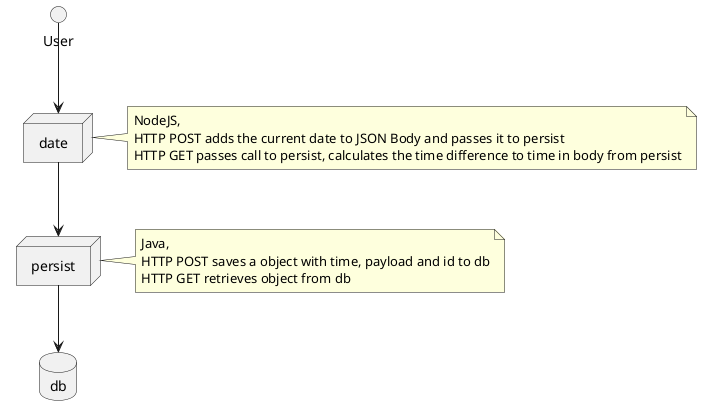 @startuml

node "date"
node "persist"
database "db"

User --> [date]
[date] --> [persist]
[persist] --> [db]

note right of date : NodeJS, \nHTTP POST adds the current date to JSON Body and passes it to persist \nHTTP GET passes call to persist, calculates the time difference to time in body from persist
note right of persist : Java, \nHTTP POST saves a object with time, payload and id to db\nHTTP GET retrieves object from db
@enduml